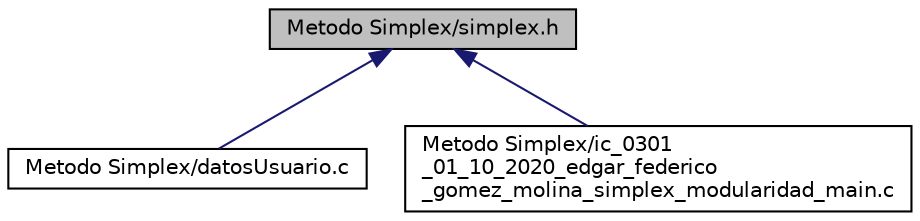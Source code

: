 digraph "Metodo Simplex/simplex.h"
{
 // LATEX_PDF_SIZE
  edge [fontname="Helvetica",fontsize="10",labelfontname="Helvetica",labelfontsize="10"];
  node [fontname="Helvetica",fontsize="10",shape=record];
  Node1 [label="Metodo Simplex/simplex.h",height=0.2,width=0.4,color="black", fillcolor="grey75", style="filled", fontcolor="black",tooltip=" "];
  Node1 -> Node2 [dir="back",color="midnightblue",fontsize="10",style="solid",fontname="Helvetica"];
  Node2 [label="Metodo Simplex/datosUsuario.c",height=0.2,width=0.4,color="black", fillcolor="white", style="filled",URL="$datos_usuario_8c.html",tooltip=" "];
  Node1 -> Node3 [dir="back",color="midnightblue",fontsize="10",style="solid",fontname="Helvetica"];
  Node3 [label="Metodo Simplex/ic_0301\l_01_10_2020_edgar_federico\l_gomez_molina_simplex_modularidad_main.c",height=0.2,width=0.4,color="black", fillcolor="white", style="filled",URL="$ic__0301__01__10__2020__edgar__federico__gomez__molina__simplex__modularidad__main_8c.html",tooltip=" "];
}
